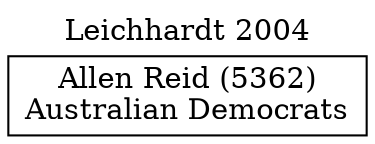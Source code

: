 // House preference flow
digraph "Allen Reid (5362)_Leichhardt_2004" {
	graph [label="Leichhardt 2004" labelloc=t mclimit=10]
	node [shape=box]
	"Allen Reid (5362)" [label="Allen Reid (5362)
Australian Democrats"]
}
